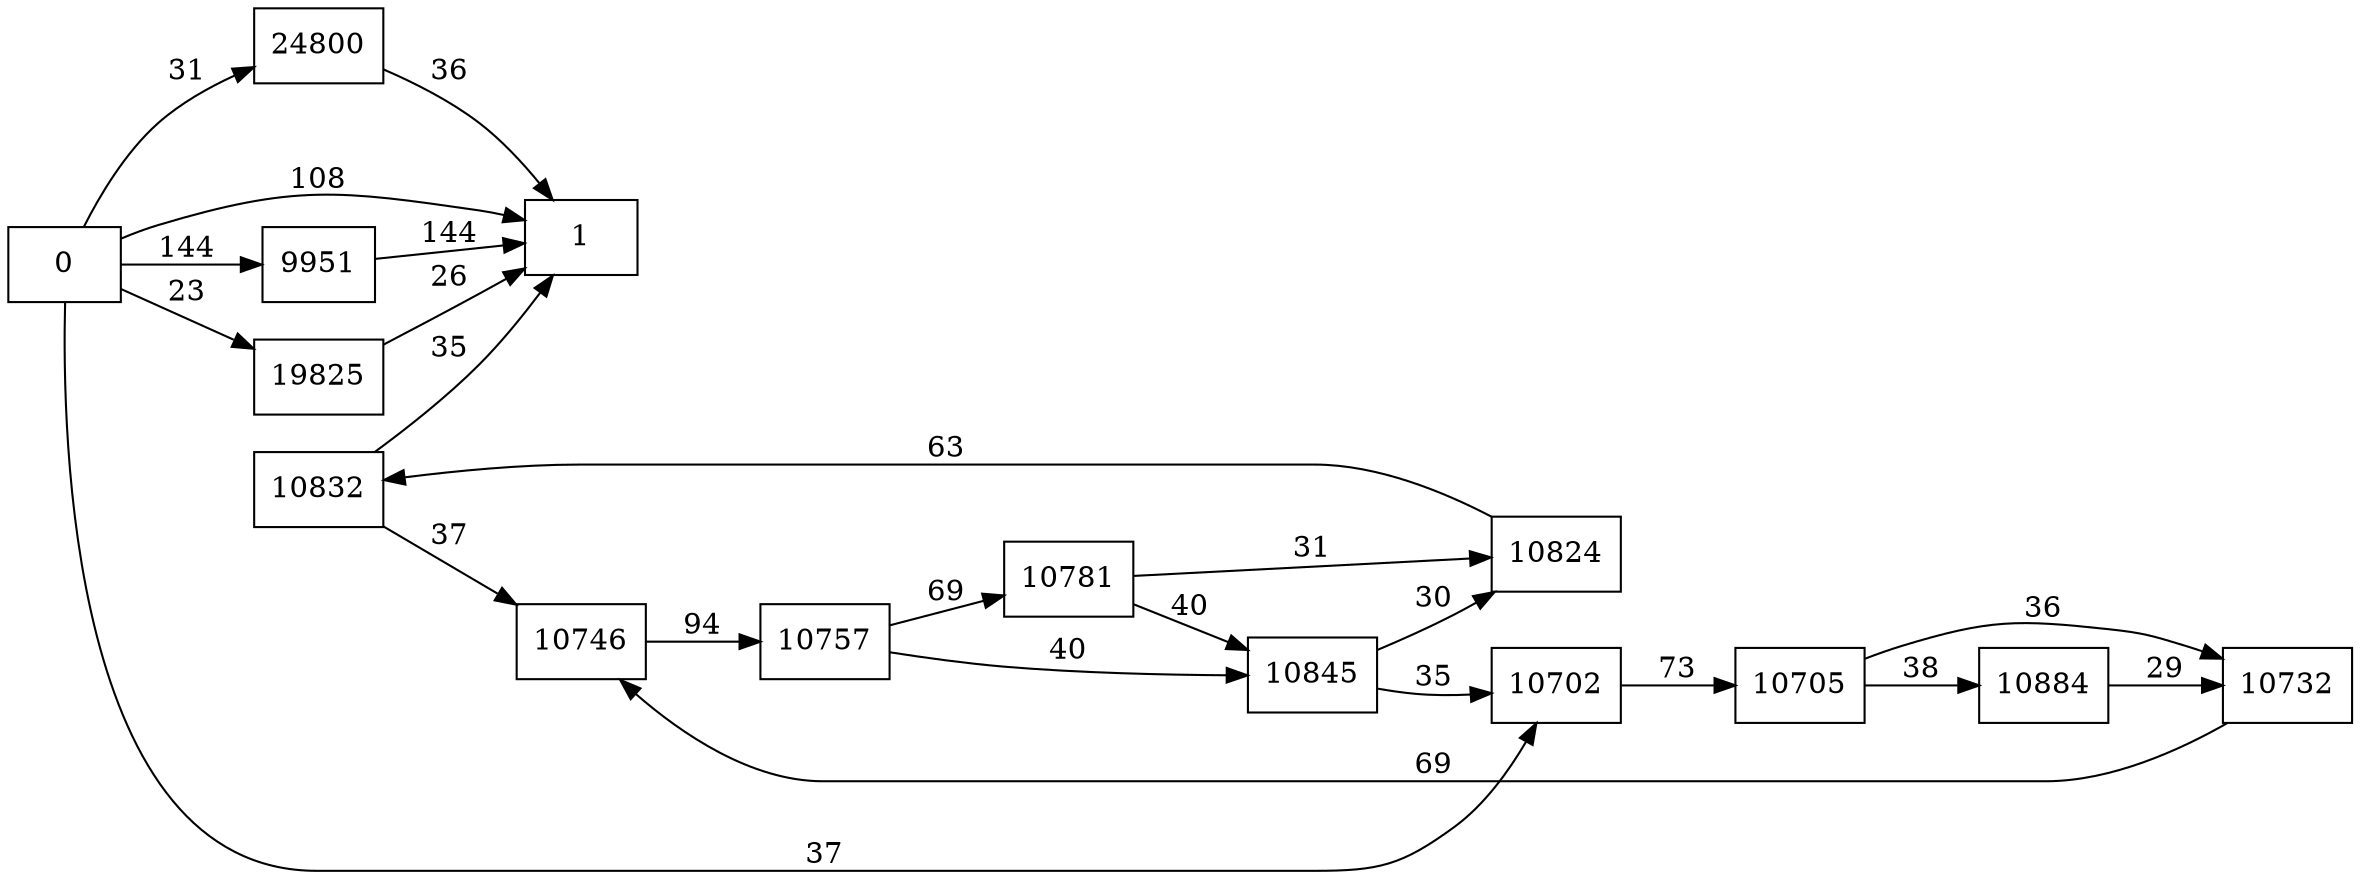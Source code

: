 digraph {
	graph [rankdir=LR]
	node [shape=rectangle]
	9951 -> 1 [label=144]
	10702 -> 10705 [label=73]
	10705 -> 10732 [label=36]
	10705 -> 10884 [label=38]
	10732 -> 10746 [label=69]
	10746 -> 10757 [label=94]
	10757 -> 10781 [label=69]
	10757 -> 10845 [label=40]
	10781 -> 10824 [label=31]
	10781 -> 10845 [label=40]
	10824 -> 10832 [label=63]
	10832 -> 10746 [label=37]
	10832 -> 1 [label=35]
	10845 -> 10702 [label=35]
	10845 -> 10824 [label=30]
	10884 -> 10732 [label=29]
	19825 -> 1 [label=26]
	24800 -> 1 [label=36]
	0 -> 1 [label=108]
	0 -> 9951 [label=144]
	0 -> 10702 [label=37]
	0 -> 19825 [label=23]
	0 -> 24800 [label=31]
}
